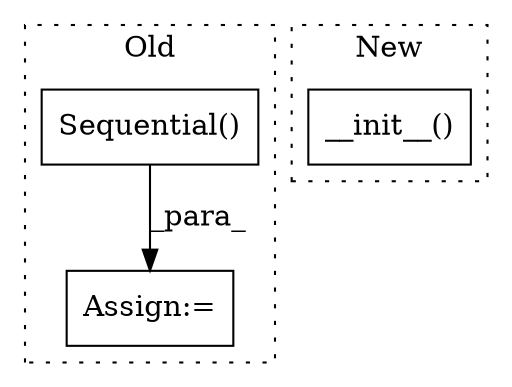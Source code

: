 digraph G {
subgraph cluster0 {
1 [label="Sequential()" a="75" s="10714,10788" l="31,14" shape="box"];
3 [label="Assign:=" a="68" s="10711" l="3" shape="box"];
label = "Old";
style="dotted";
}
subgraph cluster1 {
2 [label="__init__()" a="75" s="10362,10380" l="17,4" shape="box"];
label = "New";
style="dotted";
}
1 -> 3 [label="_para_"];
}